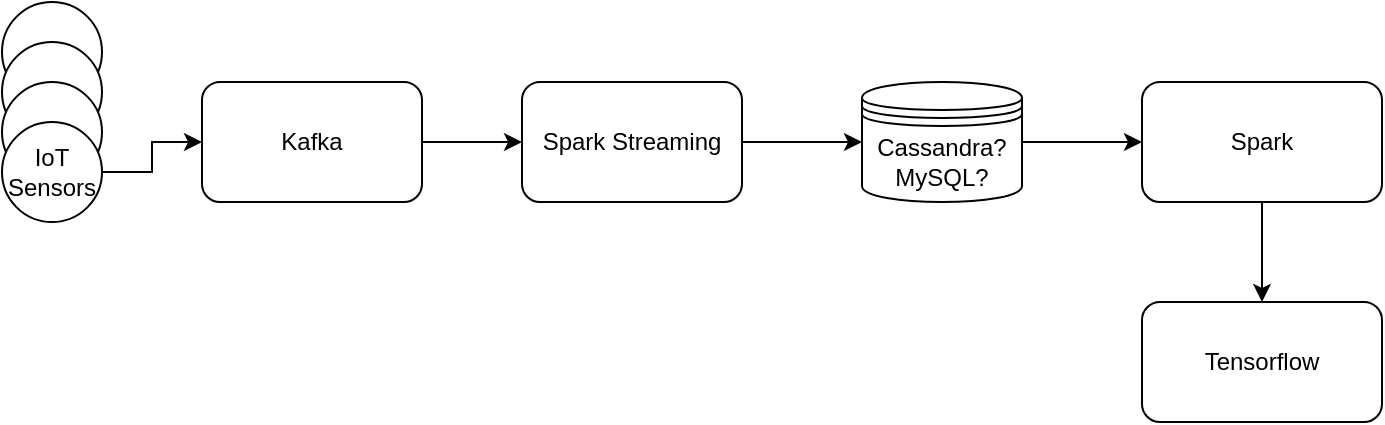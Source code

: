 <mxfile version="24.0.2" type="github">
  <diagram name="Page-1" id="uWtBHQ0-tRF9v44ZKPC6">
    <mxGraphModel dx="954" dy="591" grid="1" gridSize="10" guides="1" tooltips="1" connect="1" arrows="1" fold="1" page="1" pageScale="1" pageWidth="850" pageHeight="1100" math="0" shadow="0">
      <root>
        <mxCell id="0" />
        <mxCell id="1" parent="0" />
        <mxCell id="5DucmHH94fPyf7E4fOT9-6" style="edgeStyle=orthogonalEdgeStyle;rounded=0;orthogonalLoop=1;jettySize=auto;html=1;exitX=1;exitY=0.5;exitDx=0;exitDy=0;" edge="1" parent="1" source="5DucmHH94fPyf7E4fOT9-1" target="5DucmHH94fPyf7E4fOT9-3">
          <mxGeometry relative="1" as="geometry" />
        </mxCell>
        <mxCell id="5DucmHH94fPyf7E4fOT9-1" value="Kafka" style="rounded=1;whiteSpace=wrap;html=1;" vertex="1" parent="1">
          <mxGeometry x="150" y="210" width="110" height="60" as="geometry" />
        </mxCell>
        <mxCell id="5DucmHH94fPyf7E4fOT9-17" style="edgeStyle=orthogonalEdgeStyle;rounded=0;orthogonalLoop=1;jettySize=auto;html=1;exitX=1;exitY=0.5;exitDx=0;exitDy=0;entryX=0;entryY=0.5;entryDx=0;entryDy=0;" edge="1" parent="1" source="5DucmHH94fPyf7E4fOT9-2" target="5DucmHH94fPyf7E4fOT9-15">
          <mxGeometry relative="1" as="geometry" />
        </mxCell>
        <mxCell id="5DucmHH94fPyf7E4fOT9-2" value="Cassandra?&lt;br&gt;MySQL?" style="shape=datastore;whiteSpace=wrap;html=1;" vertex="1" parent="1">
          <mxGeometry x="480" y="210" width="80" height="60" as="geometry" />
        </mxCell>
        <mxCell id="5DucmHH94fPyf7E4fOT9-7" style="edgeStyle=orthogonalEdgeStyle;rounded=0;orthogonalLoop=1;jettySize=auto;html=1;exitX=1;exitY=0.5;exitDx=0;exitDy=0;entryX=0;entryY=0.5;entryDx=0;entryDy=0;" edge="1" parent="1" source="5DucmHH94fPyf7E4fOT9-3" target="5DucmHH94fPyf7E4fOT9-2">
          <mxGeometry relative="1" as="geometry" />
        </mxCell>
        <mxCell id="5DucmHH94fPyf7E4fOT9-3" value="Spark Streaming" style="rounded=1;whiteSpace=wrap;html=1;" vertex="1" parent="1">
          <mxGeometry x="310" y="210" width="110" height="60" as="geometry" />
        </mxCell>
        <mxCell id="5DucmHH94fPyf7E4fOT9-8" value="" style="ellipse;whiteSpace=wrap;html=1;aspect=fixed;" vertex="1" parent="1">
          <mxGeometry x="50" y="170" width="50" height="50" as="geometry" />
        </mxCell>
        <mxCell id="5DucmHH94fPyf7E4fOT9-9" value="" style="ellipse;whiteSpace=wrap;html=1;aspect=fixed;" vertex="1" parent="1">
          <mxGeometry x="50" y="190" width="50" height="50" as="geometry" />
        </mxCell>
        <mxCell id="5DucmHH94fPyf7E4fOT9-10" value="" style="ellipse;whiteSpace=wrap;html=1;aspect=fixed;" vertex="1" parent="1">
          <mxGeometry x="50" y="210" width="50" height="50" as="geometry" />
        </mxCell>
        <mxCell id="5DucmHH94fPyf7E4fOT9-12" style="edgeStyle=orthogonalEdgeStyle;rounded=0;orthogonalLoop=1;jettySize=auto;html=1;exitX=1;exitY=0.5;exitDx=0;exitDy=0;entryX=0;entryY=0.5;entryDx=0;entryDy=0;" edge="1" parent="1" source="5DucmHH94fPyf7E4fOT9-11" target="5DucmHH94fPyf7E4fOT9-1">
          <mxGeometry relative="1" as="geometry" />
        </mxCell>
        <mxCell id="5DucmHH94fPyf7E4fOT9-11" value="IoT Sensors" style="ellipse;whiteSpace=wrap;html=1;aspect=fixed;" vertex="1" parent="1">
          <mxGeometry x="50" y="230" width="50" height="50" as="geometry" />
        </mxCell>
        <mxCell id="5DucmHH94fPyf7E4fOT9-18" style="edgeStyle=orthogonalEdgeStyle;rounded=0;orthogonalLoop=1;jettySize=auto;html=1;exitX=0.5;exitY=1;exitDx=0;exitDy=0;entryX=0.5;entryY=0;entryDx=0;entryDy=0;" edge="1" parent="1" source="5DucmHH94fPyf7E4fOT9-15" target="5DucmHH94fPyf7E4fOT9-16">
          <mxGeometry relative="1" as="geometry" />
        </mxCell>
        <mxCell id="5DucmHH94fPyf7E4fOT9-15" value="Spark" style="rounded=1;whiteSpace=wrap;html=1;" vertex="1" parent="1">
          <mxGeometry x="620" y="210" width="120" height="60" as="geometry" />
        </mxCell>
        <mxCell id="5DucmHH94fPyf7E4fOT9-16" value="Tensorflow" style="rounded=1;whiteSpace=wrap;html=1;" vertex="1" parent="1">
          <mxGeometry x="620" y="320" width="120" height="60" as="geometry" />
        </mxCell>
      </root>
    </mxGraphModel>
  </diagram>
</mxfile>

